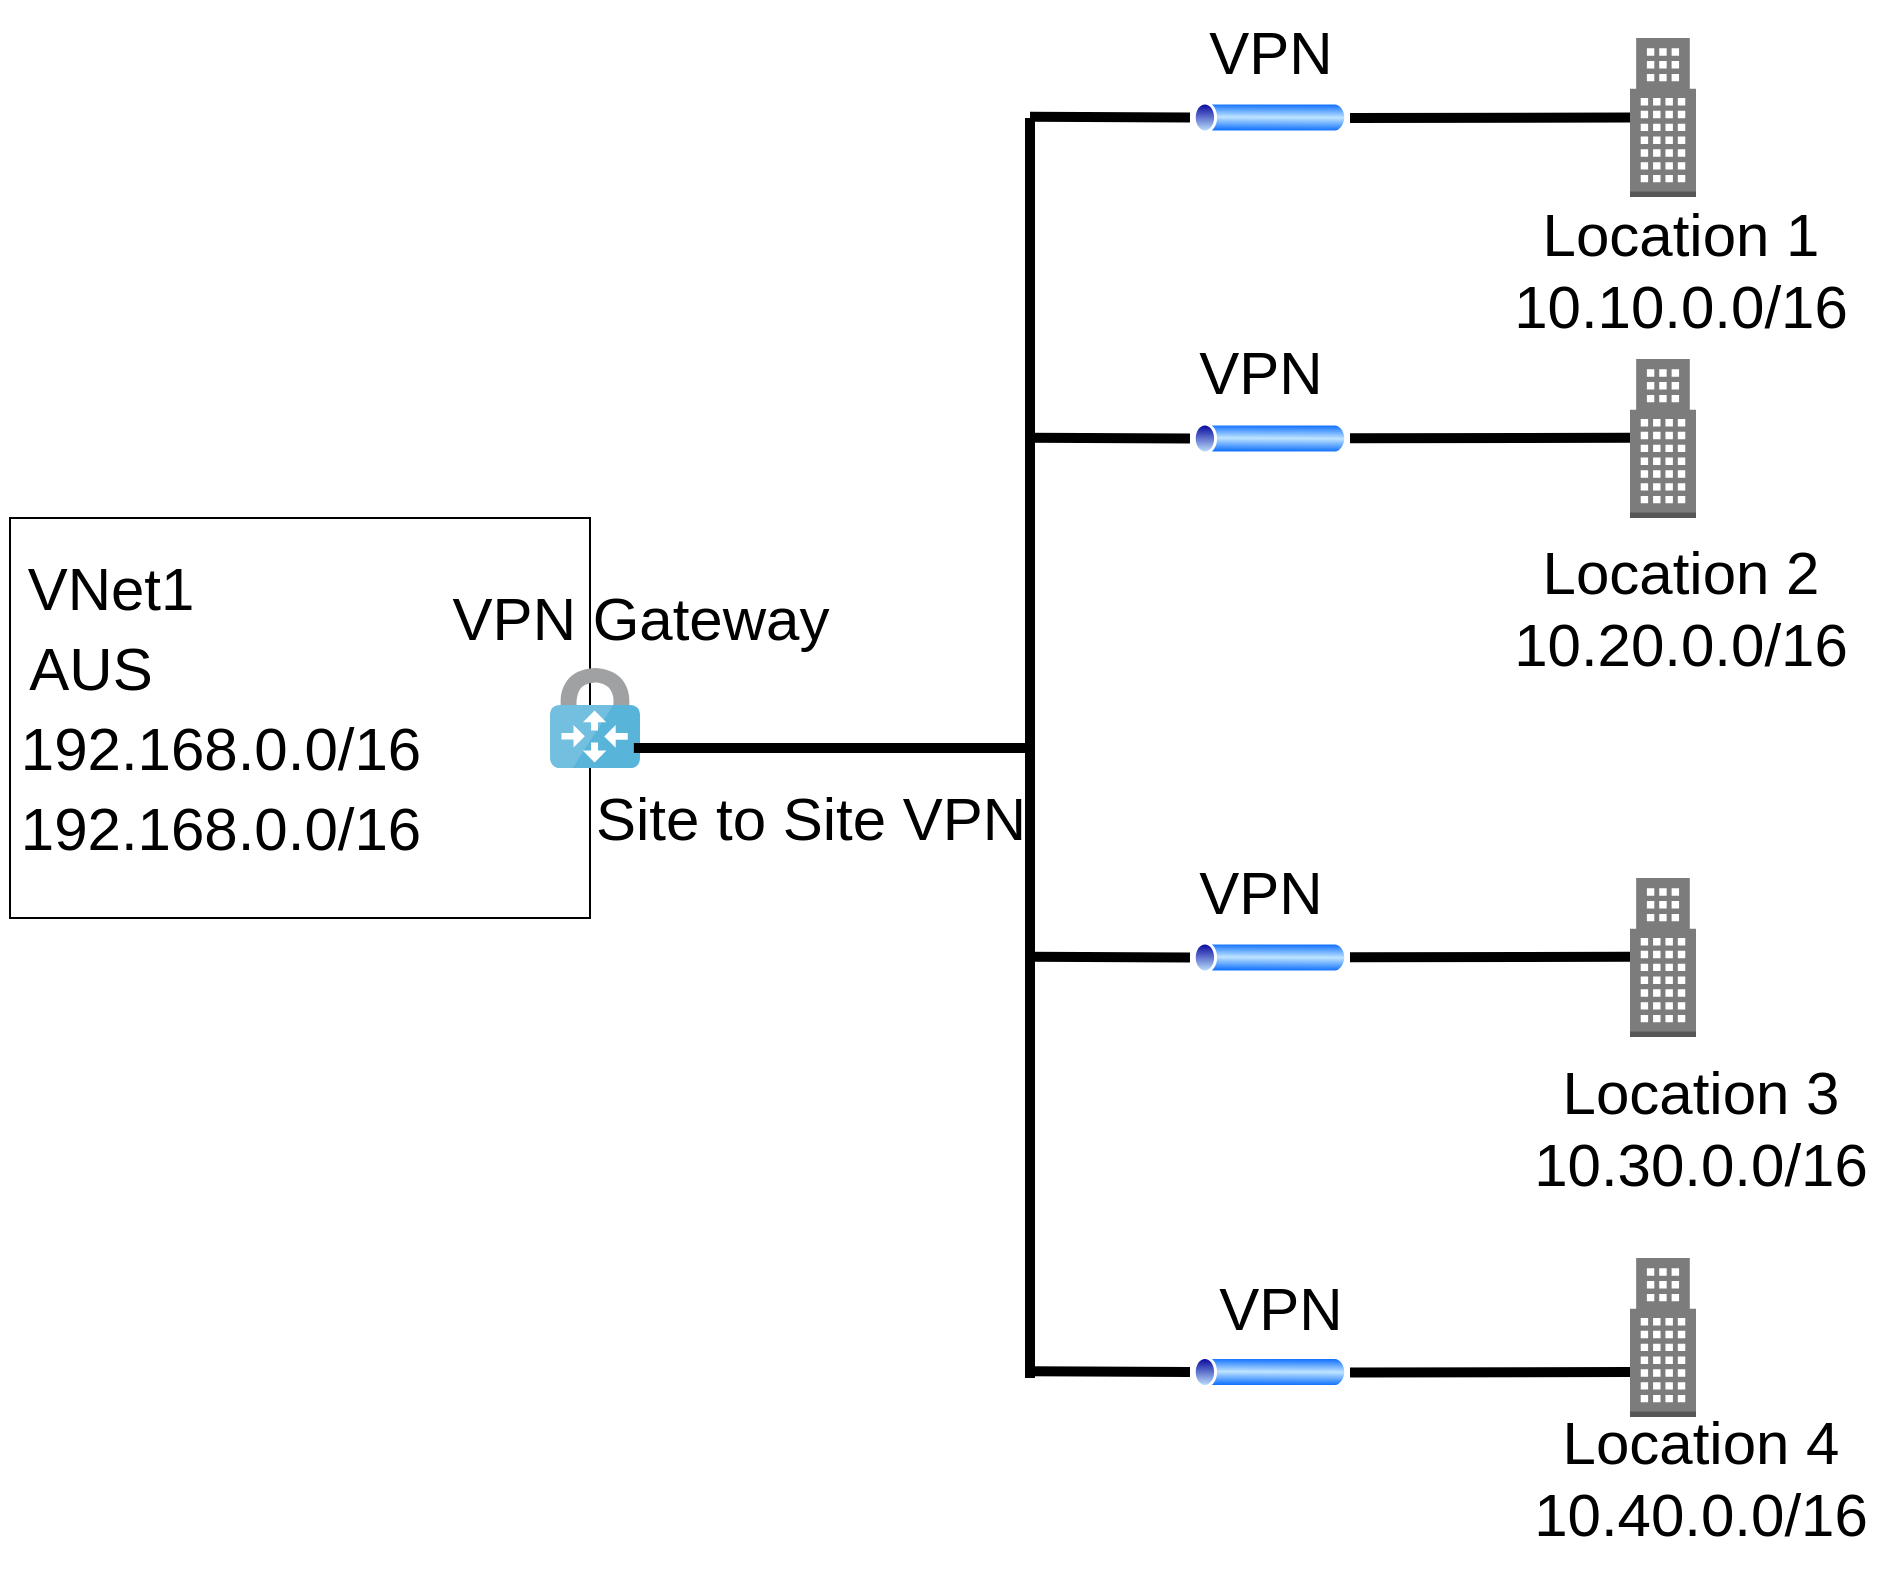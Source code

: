 <mxfile>
    <diagram id="vl4WhjHI8ou2VD4fjwRF" name="Page-1">
        <mxGraphModel dx="1086" dy="698" grid="1" gridSize="10" guides="1" tooltips="1" connect="1" arrows="1" fold="1" page="1" pageScale="1" pageWidth="2336" pageHeight="1654" math="0" shadow="0">
            <root>
                <mxCell id="0"/>
                <mxCell id="1" parent="0"/>
                <mxCell id="261" value="" style="whiteSpace=wrap;html=1;" vertex="1" parent="1">
                    <mxGeometry x="140" y="400" width="290" height="200" as="geometry"/>
                </mxCell>
                <mxCell id="262" value="VNet1" style="text;html=1;align=center;verticalAlign=middle;resizable=0;points=[];autosize=1;strokeColor=none;fillColor=none;fontSize=30;" vertex="1" parent="1">
                    <mxGeometry x="135" y="410" width="110" height="50" as="geometry"/>
                </mxCell>
                <mxCell id="272" value="" style="edgeStyle=none;html=1;strokeWidth=5;fontSize=30;" edge="1" parent="1" source="263" target="267">
                    <mxGeometry relative="1" as="geometry"/>
                </mxCell>
                <mxCell id="273" value="" style="edgeStyle=none;html=1;strokeWidth=5;fontSize=30;" edge="1" parent="1" source="263" target="267">
                    <mxGeometry relative="1" as="geometry"/>
                </mxCell>
                <mxCell id="274" value="" style="edgeStyle=none;html=1;strokeWidth=5;fontSize=30;" edge="1" parent="1" source="263" target="267">
                    <mxGeometry relative="1" as="geometry"/>
                </mxCell>
                <mxCell id="263" value="" style="sketch=0;aspect=fixed;html=1;points=[];align=center;image;fontSize=12;image=img/lib/mscae/VPN_Gateway.svg;" vertex="1" parent="1">
                    <mxGeometry x="410" y="475" width="45" height="50" as="geometry"/>
                </mxCell>
                <mxCell id="264" value="AUS" style="text;html=1;align=center;verticalAlign=middle;resizable=0;points=[];autosize=1;strokeColor=none;fillColor=none;fontSize=30;" vertex="1" parent="1">
                    <mxGeometry x="135" y="450" width="90" height="50" as="geometry"/>
                </mxCell>
                <mxCell id="265" value="192.168.0.0/16" style="text;html=1;align=center;verticalAlign=middle;resizable=0;points=[];autosize=1;strokeColor=none;fillColor=none;fontSize=30;" vertex="1" parent="1">
                    <mxGeometry x="135" y="490" width="220" height="50" as="geometry"/>
                </mxCell>
                <mxCell id="266" value="192.168.0.0/16" style="text;html=1;align=center;verticalAlign=middle;resizable=0;points=[];autosize=1;strokeColor=none;fillColor=none;fontSize=30;" vertex="1" parent="1">
                    <mxGeometry x="135" y="530" width="220" height="50" as="geometry"/>
                </mxCell>
                <mxCell id="267" value="VPN Gateway" style="text;html=1;align=center;verticalAlign=middle;resizable=0;points=[];autosize=1;strokeColor=none;fillColor=none;fontSize=30;" vertex="1" parent="1">
                    <mxGeometry x="350" y="425" width="210" height="50" as="geometry"/>
                </mxCell>
                <mxCell id="268" value="" style="outlineConnect=0;dashed=0;verticalLabelPosition=bottom;verticalAlign=top;align=center;html=1;shape=mxgraph.aws3.office_building;fillColor=#7D7C7C;gradientColor=none;fontSize=30;" vertex="1" parent="1">
                    <mxGeometry x="950" y="160" width="33" height="79.5" as="geometry"/>
                </mxCell>
                <mxCell id="298" style="edgeStyle=none;html=1;strokeWidth=5;fontSize=30;" edge="1" parent="1" source="269" target="295">
                    <mxGeometry relative="1" as="geometry"/>
                </mxCell>
                <mxCell id="269" value="" style="outlineConnect=0;dashed=0;verticalLabelPosition=bottom;verticalAlign=top;align=center;html=1;shape=mxgraph.aws3.office_building;fillColor=#7D7C7C;gradientColor=none;fontSize=30;" vertex="1" parent="1">
                    <mxGeometry x="950" y="320.5" width="33" height="79.5" as="geometry"/>
                </mxCell>
                <mxCell id="270" value="" style="outlineConnect=0;dashed=0;verticalLabelPosition=bottom;verticalAlign=top;align=center;html=1;shape=mxgraph.aws3.office_building;fillColor=#7D7C7C;gradientColor=none;fontSize=30;" vertex="1" parent="1">
                    <mxGeometry x="950" y="580" width="33" height="79.5" as="geometry"/>
                </mxCell>
                <mxCell id="271" value="" style="outlineConnect=0;dashed=0;verticalLabelPosition=bottom;verticalAlign=top;align=center;html=1;shape=mxgraph.aws3.office_building;fillColor=#7D7C7C;gradientColor=none;fontSize=30;" vertex="1" parent="1">
                    <mxGeometry x="950" y="770" width="33" height="79.5" as="geometry"/>
                </mxCell>
                <mxCell id="275" value="" style="endArrow=none;html=1;strokeWidth=5;fontSize=30;exitX=0.932;exitY=0.799;exitDx=0;exitDy=0;exitPerimeter=0;" edge="1" parent="1" source="263">
                    <mxGeometry width="50" height="50" relative="1" as="geometry">
                        <mxPoint x="630" y="670" as="sourcePoint"/>
                        <mxPoint x="650" y="515" as="targetPoint"/>
                    </mxGeometry>
                </mxCell>
                <mxCell id="276" value="" style="endArrow=none;html=1;strokeWidth=5;fontSize=30;" edge="1" parent="1">
                    <mxGeometry width="50" height="50" relative="1" as="geometry">
                        <mxPoint x="650" y="520" as="sourcePoint"/>
                        <mxPoint x="650" y="200" as="targetPoint"/>
                    </mxGeometry>
                </mxCell>
                <mxCell id="277" value="" style="endArrow=none;html=1;strokeWidth=5;fontSize=30;" edge="1" parent="1">
                    <mxGeometry width="50" height="50" relative="1" as="geometry">
                        <mxPoint x="650" y="830" as="sourcePoint"/>
                        <mxPoint x="650" y="520" as="targetPoint"/>
                    </mxGeometry>
                </mxCell>
                <mxCell id="278" value="" style="endArrow=none;html=1;strokeWidth=5;fontSize=30;entryX=0;entryY=0.5;entryDx=0;entryDy=0;entryPerimeter=0;startArrow=none;" edge="1" parent="1" target="268">
                    <mxGeometry width="50" height="50" relative="1" as="geometry">
                        <mxPoint x="810" y="200" as="sourcePoint"/>
                        <mxPoint x="848.06" y="199.42" as="targetPoint"/>
                    </mxGeometry>
                </mxCell>
                <mxCell id="282" value="Site to Site VPN" style="text;html=1;align=center;verticalAlign=middle;resizable=0;points=[];autosize=1;strokeColor=none;fillColor=none;fontSize=30;" vertex="1" parent="1">
                    <mxGeometry x="420" y="525" width="240" height="50" as="geometry"/>
                </mxCell>
                <mxCell id="284" value="" style="endArrow=none;html=1;strokeWidth=5;fontSize=30;exitX=0.932;exitY=0.799;exitDx=0;exitDy=0;exitPerimeter=0;entryX=0;entryY=0.5;entryDx=0;entryDy=0;entryPerimeter=0;" edge="1" parent="1" target="283">
                    <mxGeometry width="50" height="50" relative="1" as="geometry">
                        <mxPoint x="650.0" y="199.37" as="sourcePoint"/>
                        <mxPoint x="950" y="199.75" as="targetPoint"/>
                    </mxGeometry>
                </mxCell>
                <mxCell id="283" value="" style="aspect=fixed;perimeter=ellipsePerimeter;html=1;align=center;shadow=0;dashed=0;spacingTop=3;image;image=img/lib/active_directory/tunnel.svg;fontSize=30;" vertex="1" parent="1">
                    <mxGeometry x="730" y="191.75" width="80" height="16" as="geometry"/>
                </mxCell>
                <mxCell id="285" value="" style="endArrow=none;html=1;strokeWidth=5;fontSize=30;exitX=0.932;exitY=0.799;exitDx=0;exitDy=0;exitPerimeter=0;entryX=0;entryY=0.5;entryDx=0;entryDy=0;entryPerimeter=0;" edge="1" parent="1" target="286">
                    <mxGeometry width="50" height="50" relative="1" as="geometry">
                        <mxPoint x="650.0" y="359.87" as="sourcePoint"/>
                        <mxPoint x="950" y="360.25" as="targetPoint"/>
                    </mxGeometry>
                </mxCell>
                <mxCell id="286" value="" style="aspect=fixed;perimeter=ellipsePerimeter;html=1;align=center;shadow=0;dashed=0;spacingTop=3;image;image=img/lib/active_directory/tunnel.svg;fontSize=30;" vertex="1" parent="1">
                    <mxGeometry x="730" y="352.25" width="80" height="16" as="geometry"/>
                </mxCell>
                <mxCell id="287" value="" style="endArrow=none;html=1;strokeWidth=5;fontSize=30;exitX=0.932;exitY=0.799;exitDx=0;exitDy=0;exitPerimeter=0;entryX=0;entryY=0.5;entryDx=0;entryDy=0;entryPerimeter=0;" edge="1" parent="1" target="288">
                    <mxGeometry width="50" height="50" relative="1" as="geometry">
                        <mxPoint x="650.0" y="619.37" as="sourcePoint"/>
                        <mxPoint x="950" y="619.75" as="targetPoint"/>
                    </mxGeometry>
                </mxCell>
                <mxCell id="288" value="" style="aspect=fixed;perimeter=ellipsePerimeter;html=1;align=center;shadow=0;dashed=0;spacingTop=3;image;image=img/lib/active_directory/tunnel.svg;fontSize=30;" vertex="1" parent="1">
                    <mxGeometry x="730" y="611.75" width="80" height="16" as="geometry"/>
                </mxCell>
                <mxCell id="289" value="" style="endArrow=none;html=1;strokeWidth=5;fontSize=30;exitX=0.932;exitY=0.799;exitDx=0;exitDy=0;exitPerimeter=0;entryX=0;entryY=0.5;entryDx=0;entryDy=0;entryPerimeter=0;" edge="1" parent="1" target="290">
                    <mxGeometry width="50" height="50" relative="1" as="geometry">
                        <mxPoint x="650.0" y="826.62" as="sourcePoint"/>
                        <mxPoint x="950" y="827" as="targetPoint"/>
                    </mxGeometry>
                </mxCell>
                <mxCell id="290" value="" style="aspect=fixed;perimeter=ellipsePerimeter;html=1;align=center;shadow=0;dashed=0;spacingTop=3;image;image=img/lib/active_directory/tunnel.svg;fontSize=30;" vertex="1" parent="1">
                    <mxGeometry x="730" y="819" width="80" height="16" as="geometry"/>
                </mxCell>
                <mxCell id="291" value="" style="endArrow=none;html=1;strokeWidth=5;fontSize=30;entryX=0;entryY=0.5;entryDx=0;entryDy=0;entryPerimeter=0;startArrow=none;" edge="1" parent="1">
                    <mxGeometry width="50" height="50" relative="1" as="geometry">
                        <mxPoint x="810" y="360.12" as="sourcePoint"/>
                        <mxPoint x="950" y="359.87" as="targetPoint"/>
                    </mxGeometry>
                </mxCell>
                <mxCell id="292" value="" style="endArrow=none;html=1;strokeWidth=5;fontSize=30;entryX=0;entryY=0.5;entryDx=0;entryDy=0;entryPerimeter=0;startArrow=none;" edge="1" parent="1">
                    <mxGeometry width="50" height="50" relative="1" as="geometry">
                        <mxPoint x="810" y="619.62" as="sourcePoint"/>
                        <mxPoint x="950" y="619.37" as="targetPoint"/>
                    </mxGeometry>
                </mxCell>
                <mxCell id="293" value="" style="endArrow=none;html=1;strokeWidth=5;fontSize=30;entryX=0;entryY=0.5;entryDx=0;entryDy=0;entryPerimeter=0;startArrow=none;" edge="1" parent="1">
                    <mxGeometry width="50" height="50" relative="1" as="geometry">
                        <mxPoint x="810" y="827.25" as="sourcePoint"/>
                        <mxPoint x="950" y="827" as="targetPoint"/>
                    </mxGeometry>
                </mxCell>
                <mxCell id="294" value="Location 1&lt;br&gt;10.10.0.0/16" style="text;html=1;align=center;verticalAlign=middle;resizable=0;points=[];autosize=1;strokeColor=none;fillColor=none;fontSize=30;" vertex="1" parent="1">
                    <mxGeometry x="880" y="230.5" width="190" height="90" as="geometry"/>
                </mxCell>
                <mxCell id="295" value="Location 2&lt;br&gt;10.20.0.0/16" style="text;html=1;align=center;verticalAlign=middle;resizable=0;points=[];autosize=1;strokeColor=none;fillColor=none;fontSize=30;" vertex="1" parent="1">
                    <mxGeometry x="880" y="400" width="190" height="90" as="geometry"/>
                </mxCell>
                <mxCell id="296" value="Location 3&lt;br&gt;10.30.0.0/16" style="text;html=1;align=center;verticalAlign=middle;resizable=0;points=[];autosize=1;strokeColor=none;fillColor=none;fontSize=30;" vertex="1" parent="1">
                    <mxGeometry x="890" y="659.5" width="190" height="90" as="geometry"/>
                </mxCell>
                <mxCell id="297" value="Location 4&lt;br&gt;10.40.0.0/16" style="text;html=1;align=center;verticalAlign=middle;resizable=0;points=[];autosize=1;strokeColor=none;fillColor=none;fontSize=30;" vertex="1" parent="1">
                    <mxGeometry x="890" y="835" width="190" height="90" as="geometry"/>
                </mxCell>
                <mxCell id="299" value="VPN" style="text;html=1;align=center;verticalAlign=middle;resizable=0;points=[];autosize=1;strokeColor=none;fillColor=none;fontSize=30;" vertex="1" parent="1">
                    <mxGeometry x="725" y="141.75" width="90" height="50" as="geometry"/>
                </mxCell>
                <mxCell id="300" value="VPN" style="text;html=1;align=center;verticalAlign=middle;resizable=0;points=[];autosize=1;strokeColor=none;fillColor=none;fontSize=30;" vertex="1" parent="1">
                    <mxGeometry x="720" y="302.25" width="90" height="50" as="geometry"/>
                </mxCell>
                <mxCell id="301" value="VPN" style="text;html=1;align=center;verticalAlign=middle;resizable=0;points=[];autosize=1;strokeColor=none;fillColor=none;fontSize=30;" vertex="1" parent="1">
                    <mxGeometry x="720" y="561.75" width="90" height="50" as="geometry"/>
                </mxCell>
                <mxCell id="302" value="VPN" style="text;html=1;align=center;verticalAlign=middle;resizable=0;points=[];autosize=1;strokeColor=none;fillColor=none;fontSize=30;" vertex="1" parent="1">
                    <mxGeometry x="730" y="770" width="90" height="50" as="geometry"/>
                </mxCell>
            </root>
        </mxGraphModel>
    </diagram>
</mxfile>